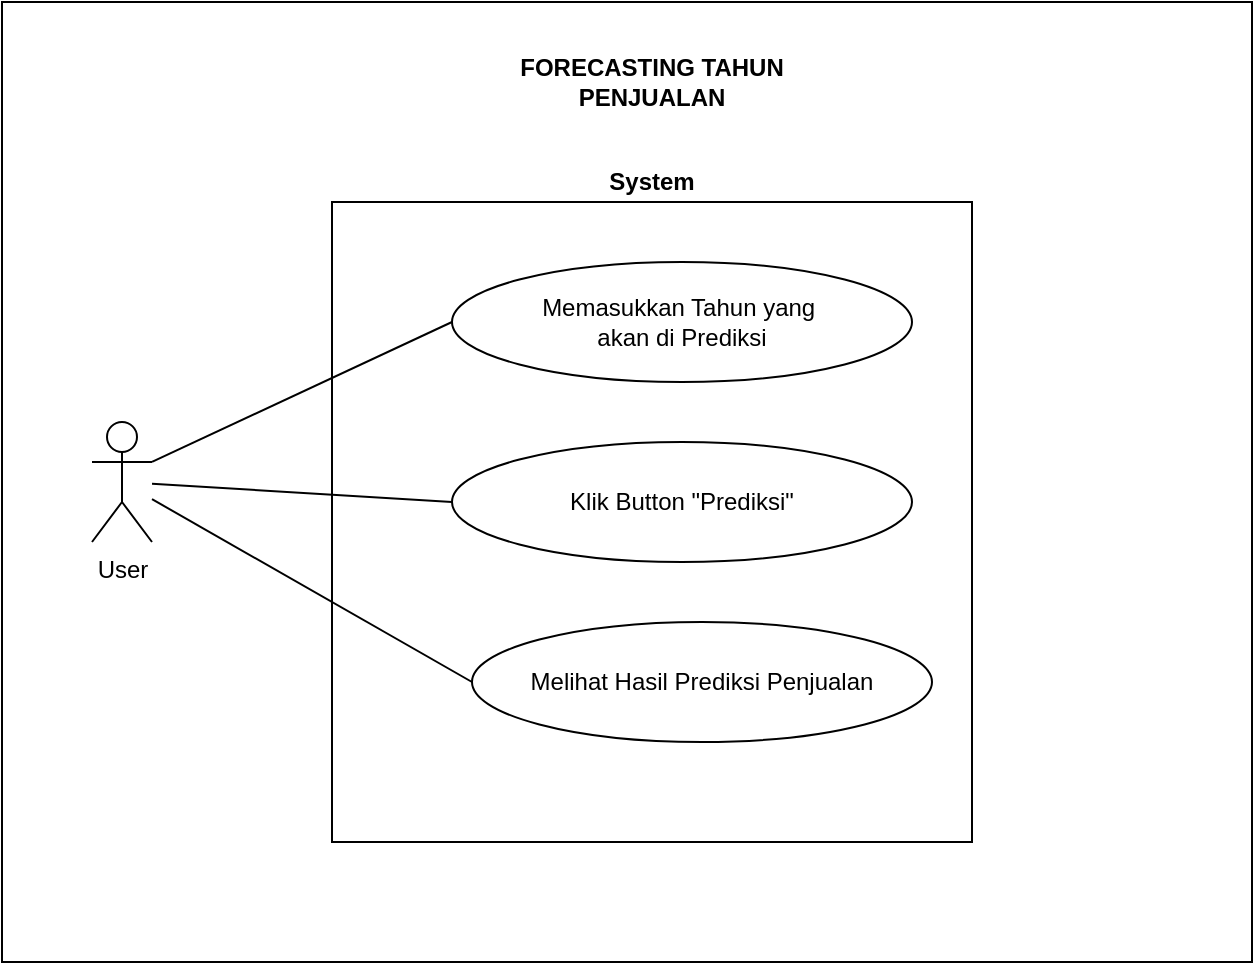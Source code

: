 <mxfile version="20.8.10" type="device"><diagram id="wTlnlAyoIXriwo4R744S" name="Page-1"><mxGraphModel dx="1034" dy="1513" grid="1" gridSize="10" guides="1" tooltips="1" connect="1" arrows="1" fold="1" page="1" pageScale="1" pageWidth="850" pageHeight="1100" math="0" shadow="0"><root><mxCell id="0"/><mxCell id="1" parent="0"/><mxCell id="SuBNBPpu5ApJGpubf2CN-1" value="" style="rounded=0;whiteSpace=wrap;html=1;" vertex="1" parent="1"><mxGeometry x="35" y="-20" width="625" height="480" as="geometry"/></mxCell><mxCell id="CHIw-LxnOvB_J919GOSC-1" value="User&lt;br&gt;" style="shape=umlActor;verticalLabelPosition=bottom;verticalAlign=top;html=1;outlineConnect=0;" parent="1" vertex="1"><mxGeometry x="80" y="190" width="30" height="60" as="geometry"/></mxCell><mxCell id="CHIw-LxnOvB_J919GOSC-2" value="" style="whiteSpace=wrap;html=1;aspect=fixed;" parent="1" vertex="1"><mxGeometry x="200" y="80" width="320" height="320" as="geometry"/></mxCell><mxCell id="CHIw-LxnOvB_J919GOSC-3" value="&lt;b&gt;System&lt;/b&gt;" style="text;html=1;strokeColor=none;fillColor=none;align=center;verticalAlign=middle;whiteSpace=wrap;rounded=0;" parent="1" vertex="1"><mxGeometry x="340" y="60" width="40" height="20" as="geometry"/></mxCell><mxCell id="CHIw-LxnOvB_J919GOSC-4" value="&lt;div&gt;&lt;span&gt;Memasukkan Tahun yang&amp;nbsp;&lt;/span&gt;&lt;/div&gt;&lt;div&gt;&lt;span&gt;akan di Prediksi&lt;/span&gt;&lt;/div&gt;" style="ellipse;whiteSpace=wrap;html=1;align=center;" parent="1" vertex="1"><mxGeometry x="260" y="110" width="230" height="60" as="geometry"/></mxCell><mxCell id="CHIw-LxnOvB_J919GOSC-5" value="Klik Button &quot;Prediksi&quot;" style="ellipse;whiteSpace=wrap;html=1;" parent="1" vertex="1"><mxGeometry x="260" y="200" width="230" height="60" as="geometry"/></mxCell><mxCell id="CHIw-LxnOvB_J919GOSC-6" value="Melihat Hasil Prediksi Penjualan" style="ellipse;whiteSpace=wrap;html=1;" parent="1" vertex="1"><mxGeometry x="270" y="290" width="230" height="60" as="geometry"/></mxCell><mxCell id="CHIw-LxnOvB_J919GOSC-7" value="" style="endArrow=none;html=1;exitX=1;exitY=0.333;exitDx=0;exitDy=0;exitPerimeter=0;entryX=0;entryY=0.5;entryDx=0;entryDy=0;" parent="1" source="CHIw-LxnOvB_J919GOSC-1" target="CHIw-LxnOvB_J919GOSC-4" edge="1"><mxGeometry width="50" height="50" relative="1" as="geometry"><mxPoint x="370" y="270" as="sourcePoint"/><mxPoint x="420" y="220" as="targetPoint"/></mxGeometry></mxCell><mxCell id="CHIw-LxnOvB_J919GOSC-8" value="" style="endArrow=none;html=1;entryX=0;entryY=0.5;entryDx=0;entryDy=0;" parent="1" source="CHIw-LxnOvB_J919GOSC-1" target="CHIw-LxnOvB_J919GOSC-5" edge="1"><mxGeometry width="50" height="50" relative="1" as="geometry"><mxPoint x="120" y="220" as="sourcePoint"/><mxPoint x="270" y="150" as="targetPoint"/></mxGeometry></mxCell><mxCell id="CHIw-LxnOvB_J919GOSC-9" value="" style="endArrow=none;html=1;entryX=0;entryY=0.5;entryDx=0;entryDy=0;" parent="1" source="CHIw-LxnOvB_J919GOSC-1" target="CHIw-LxnOvB_J919GOSC-6" edge="1"><mxGeometry width="50" height="50" relative="1" as="geometry"><mxPoint x="120" y="230.909" as="sourcePoint"/><mxPoint x="270" y="240" as="targetPoint"/></mxGeometry></mxCell><mxCell id="CHIw-LxnOvB_J919GOSC-10" value="&lt;b&gt;FORECASTING TAHUN PENJUALAN&lt;/b&gt;" style="text;html=1;strokeColor=none;fillColor=none;align=center;verticalAlign=middle;whiteSpace=wrap;rounded=0;" parent="1" vertex="1"><mxGeometry x="260" y="10" width="200" height="20" as="geometry"/></mxCell></root></mxGraphModel></diagram></mxfile>